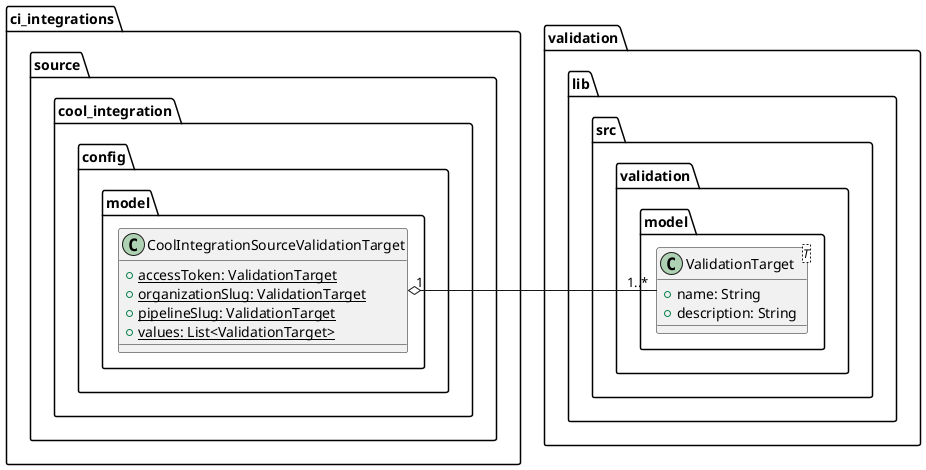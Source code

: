@startuml cool_integration_source_validation_target_class_diagram

package validation.lib.src.validation.model {
    class ValidationTarget<T> {
        + name: String
        + description: String
    }
}

package ci_integrations.source.cool_integration.config.model {
    class CoolIntegrationSourceValidationTarget {
        + {static} accessToken: ValidationTarget
        + {static} organizationSlug: ValidationTarget
        + {static} pipelineSlug: ValidationTarget
        + {static} values: List<ValidationTarget>
    }
}

ValidationTarget "1..*" -left-o "1" CoolIntegrationSourceValidationTarget

@enduml
